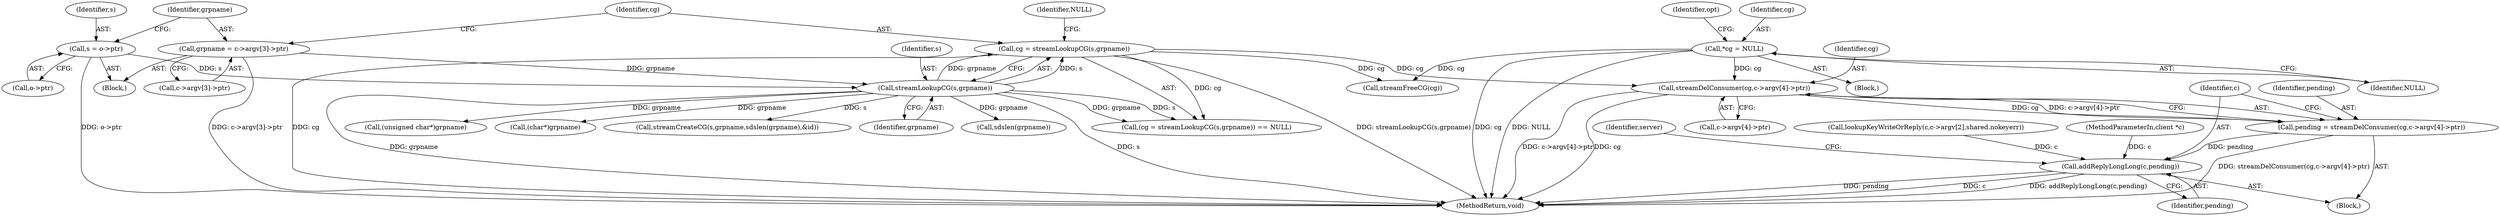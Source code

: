 digraph "0_redis_c04082cf138f1f51cedf05ee9ad36fb6763cafc6@array" {
"1000394" [label="(Call,streamDelConsumer(cg,c->argv[4]->ptr))"];
"1000120" [label="(Call,*cg = NULL)"];
"1000175" [label="(Call,cg = streamLookupCG(s,grpname))"];
"1000177" [label="(Call,streamLookupCG(s,grpname))"];
"1000158" [label="(Call,s = o->ptr)"];
"1000163" [label="(Call,grpname = c->argv[3]->ptr)"];
"1000392" [label="(Call,pending = streamDelConsumer(cg,c->argv[4]->ptr))"];
"1000403" [label="(Call,addReplyLongLong(c,pending))"];
"1000408" [label="(Identifier,server)"];
"1000174" [label="(Call,(cg = streamLookupCG(s,grpname)) == NULL)"];
"1000405" [label="(Identifier,pending)"];
"1000120" [label="(Call,*cg = NULL)"];
"1000176" [label="(Identifier,cg)"];
"1000178" [label="(Identifier,s)"];
"1000396" [label="(Call,c->argv[4]->ptr)"];
"1000358" [label="(Call,(unsigned char*)grpname)"];
"1000158" [label="(Call,s = o->ptr)"];
"1000404" [label="(Identifier,c)"];
"1000427" [label="(MethodReturn,void)"];
"1000180" [label="(Identifier,NULL)"];
"1000159" [label="(Identifier,s)"];
"1000175" [label="(Call,cg = streamLookupCG(s,grpname))"];
"1000164" [label="(Identifier,grpname)"];
"1000143" [label="(Call,lookupKeyWriteOrReply(c,c->argv[2],shared.nokeyerr))"];
"1000194" [label="(Call,(char*)grpname)"];
"1000395" [label="(Identifier,cg)"];
"1000125" [label="(Identifier,opt)"];
"1000392" [label="(Call,pending = streamDelConsumer(cg,c->argv[4]->ptr))"];
"1000160" [label="(Call,o->ptr)"];
"1000106" [label="(MethodParameterIn,client *c)"];
"1000256" [label="(Call,streamCreateCG(s,grpname,sdslen(grpname),&id))"];
"1000179" [label="(Identifier,grpname)"];
"1000139" [label="(Block,)"];
"1000165" [label="(Call,c->argv[3]->ptr)"];
"1000163" [label="(Call,grpname = c->argv[3]->ptr)"];
"1000390" [label="(Block,)"];
"1000177" [label="(Call,streamLookupCG(s,grpname))"];
"1000364" [label="(Call,streamFreeCG(cg))"];
"1000107" [label="(Block,)"];
"1000394" [label="(Call,streamDelConsumer(cg,c->argv[4]->ptr))"];
"1000122" [label="(Identifier,NULL)"];
"1000259" [label="(Call,sdslen(grpname))"];
"1000393" [label="(Identifier,pending)"];
"1000403" [label="(Call,addReplyLongLong(c,pending))"];
"1000121" [label="(Identifier,cg)"];
"1000394" -> "1000392"  [label="AST: "];
"1000394" -> "1000396"  [label="CFG: "];
"1000395" -> "1000394"  [label="AST: "];
"1000396" -> "1000394"  [label="AST: "];
"1000392" -> "1000394"  [label="CFG: "];
"1000394" -> "1000427"  [label="DDG: c->argv[4]->ptr"];
"1000394" -> "1000427"  [label="DDG: cg"];
"1000394" -> "1000392"  [label="DDG: cg"];
"1000394" -> "1000392"  [label="DDG: c->argv[4]->ptr"];
"1000120" -> "1000394"  [label="DDG: cg"];
"1000175" -> "1000394"  [label="DDG: cg"];
"1000120" -> "1000107"  [label="AST: "];
"1000120" -> "1000122"  [label="CFG: "];
"1000121" -> "1000120"  [label="AST: "];
"1000122" -> "1000120"  [label="AST: "];
"1000125" -> "1000120"  [label="CFG: "];
"1000120" -> "1000427"  [label="DDG: cg"];
"1000120" -> "1000427"  [label="DDG: NULL"];
"1000120" -> "1000364"  [label="DDG: cg"];
"1000175" -> "1000174"  [label="AST: "];
"1000175" -> "1000177"  [label="CFG: "];
"1000176" -> "1000175"  [label="AST: "];
"1000177" -> "1000175"  [label="AST: "];
"1000180" -> "1000175"  [label="CFG: "];
"1000175" -> "1000427"  [label="DDG: cg"];
"1000175" -> "1000427"  [label="DDG: streamLookupCG(s,grpname)"];
"1000175" -> "1000174"  [label="DDG: cg"];
"1000177" -> "1000175"  [label="DDG: s"];
"1000177" -> "1000175"  [label="DDG: grpname"];
"1000175" -> "1000364"  [label="DDG: cg"];
"1000177" -> "1000179"  [label="CFG: "];
"1000178" -> "1000177"  [label="AST: "];
"1000179" -> "1000177"  [label="AST: "];
"1000177" -> "1000427"  [label="DDG: s"];
"1000177" -> "1000427"  [label="DDG: grpname"];
"1000177" -> "1000174"  [label="DDG: s"];
"1000177" -> "1000174"  [label="DDG: grpname"];
"1000158" -> "1000177"  [label="DDG: s"];
"1000163" -> "1000177"  [label="DDG: grpname"];
"1000177" -> "1000194"  [label="DDG: grpname"];
"1000177" -> "1000256"  [label="DDG: s"];
"1000177" -> "1000259"  [label="DDG: grpname"];
"1000177" -> "1000358"  [label="DDG: grpname"];
"1000158" -> "1000139"  [label="AST: "];
"1000158" -> "1000160"  [label="CFG: "];
"1000159" -> "1000158"  [label="AST: "];
"1000160" -> "1000158"  [label="AST: "];
"1000164" -> "1000158"  [label="CFG: "];
"1000158" -> "1000427"  [label="DDG: o->ptr"];
"1000163" -> "1000139"  [label="AST: "];
"1000163" -> "1000165"  [label="CFG: "];
"1000164" -> "1000163"  [label="AST: "];
"1000165" -> "1000163"  [label="AST: "];
"1000176" -> "1000163"  [label="CFG: "];
"1000163" -> "1000427"  [label="DDG: c->argv[3]->ptr"];
"1000392" -> "1000390"  [label="AST: "];
"1000393" -> "1000392"  [label="AST: "];
"1000404" -> "1000392"  [label="CFG: "];
"1000392" -> "1000427"  [label="DDG: streamDelConsumer(cg,c->argv[4]->ptr)"];
"1000392" -> "1000403"  [label="DDG: pending"];
"1000403" -> "1000390"  [label="AST: "];
"1000403" -> "1000405"  [label="CFG: "];
"1000404" -> "1000403"  [label="AST: "];
"1000405" -> "1000403"  [label="AST: "];
"1000408" -> "1000403"  [label="CFG: "];
"1000403" -> "1000427"  [label="DDG: pending"];
"1000403" -> "1000427"  [label="DDG: c"];
"1000403" -> "1000427"  [label="DDG: addReplyLongLong(c,pending)"];
"1000143" -> "1000403"  [label="DDG: c"];
"1000106" -> "1000403"  [label="DDG: c"];
}
